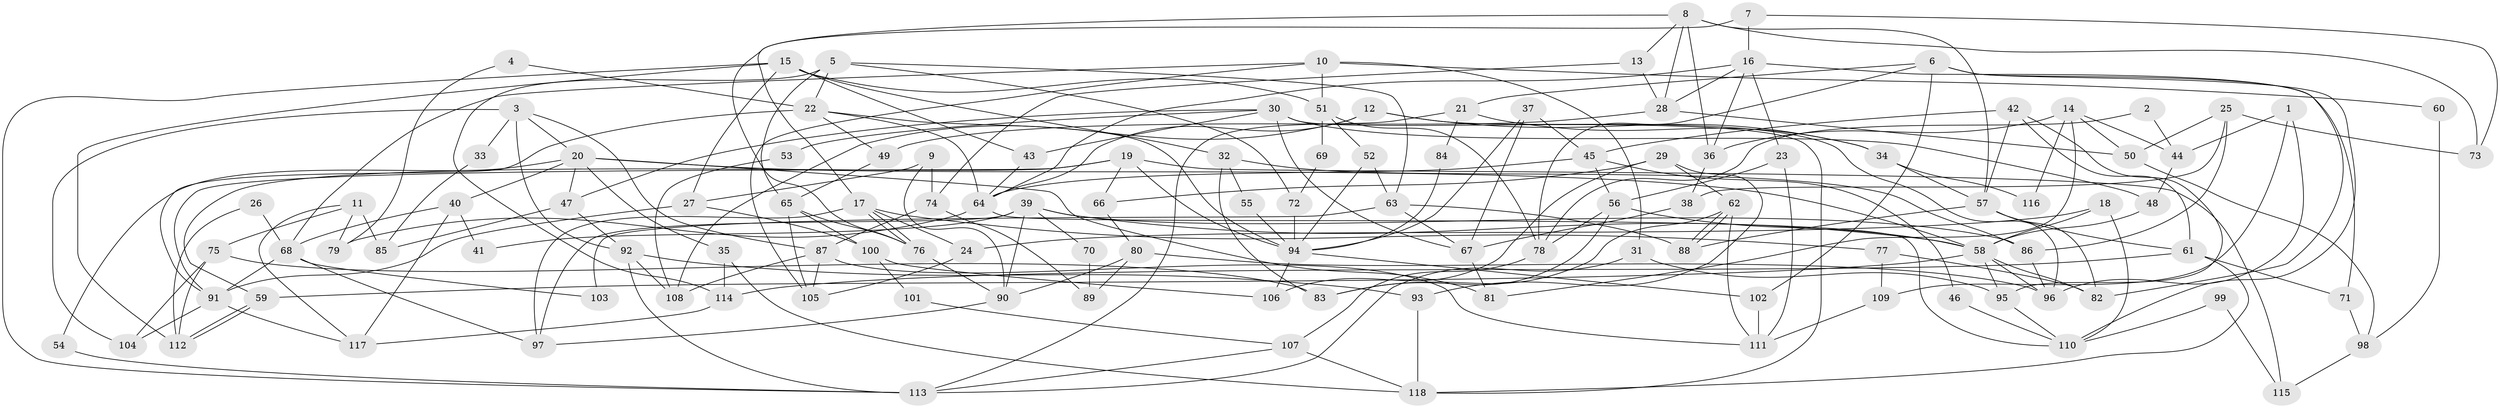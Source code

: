 // coarse degree distribution, {5: 0.1267605633802817, 7: 0.04225352112676056, 6: 0.11267605633802817, 10: 0.028169014084507043, 12: 0.028169014084507043, 8: 0.028169014084507043, 9: 0.056338028169014086, 11: 0.014084507042253521, 13: 0.014084507042253521, 2: 0.15492957746478872, 3: 0.19718309859154928, 4: 0.19718309859154928}
// Generated by graph-tools (version 1.1) at 2025/51/03/04/25 22:51:12]
// undirected, 118 vertices, 236 edges
graph export_dot {
  node [color=gray90,style=filled];
  1;
  2;
  3;
  4;
  5;
  6;
  7;
  8;
  9;
  10;
  11;
  12;
  13;
  14;
  15;
  16;
  17;
  18;
  19;
  20;
  21;
  22;
  23;
  24;
  25;
  26;
  27;
  28;
  29;
  30;
  31;
  32;
  33;
  34;
  35;
  36;
  37;
  38;
  39;
  40;
  41;
  42;
  43;
  44;
  45;
  46;
  47;
  48;
  49;
  50;
  51;
  52;
  53;
  54;
  55;
  56;
  57;
  58;
  59;
  60;
  61;
  62;
  63;
  64;
  65;
  66;
  67;
  68;
  69;
  70;
  71;
  72;
  73;
  74;
  75;
  76;
  77;
  78;
  79;
  80;
  81;
  82;
  83;
  84;
  85;
  86;
  87;
  88;
  89;
  90;
  91;
  92;
  93;
  94;
  95;
  96;
  97;
  98;
  99;
  100;
  101;
  102;
  103;
  104;
  105;
  106;
  107;
  108;
  109;
  110;
  111;
  112;
  113;
  114;
  115;
  116;
  117;
  118;
  1 -- 44;
  1 -- 96;
  1 -- 109;
  2 -- 78;
  2 -- 44;
  3 -- 87;
  3 -- 20;
  3 -- 33;
  3 -- 92;
  3 -- 104;
  4 -- 79;
  4 -- 22;
  5 -- 65;
  5 -- 114;
  5 -- 22;
  5 -- 63;
  5 -- 72;
  6 -- 78;
  6 -- 82;
  6 -- 21;
  6 -- 102;
  6 -- 110;
  7 -- 16;
  7 -- 76;
  7 -- 73;
  8 -- 73;
  8 -- 13;
  8 -- 17;
  8 -- 28;
  8 -- 36;
  8 -- 57;
  9 -- 27;
  9 -- 90;
  9 -- 74;
  10 -- 31;
  10 -- 51;
  10 -- 60;
  10 -- 68;
  10 -- 105;
  11 -- 117;
  11 -- 75;
  11 -- 79;
  11 -- 85;
  12 -- 108;
  12 -- 96;
  12 -- 34;
  12 -- 64;
  13 -- 74;
  13 -- 28;
  14 -- 81;
  14 -- 36;
  14 -- 44;
  14 -- 50;
  14 -- 116;
  15 -- 51;
  15 -- 112;
  15 -- 27;
  15 -- 32;
  15 -- 43;
  15 -- 113;
  16 -- 28;
  16 -- 64;
  16 -- 23;
  16 -- 36;
  16 -- 71;
  17 -- 76;
  17 -- 76;
  17 -- 24;
  17 -- 77;
  17 -- 97;
  18 -- 58;
  18 -- 110;
  18 -- 24;
  19 -- 66;
  19 -- 94;
  19 -- 59;
  19 -- 91;
  19 -- 115;
  20 -- 47;
  20 -- 58;
  20 -- 35;
  20 -- 40;
  20 -- 54;
  20 -- 81;
  21 -- 34;
  21 -- 84;
  21 -- 113;
  22 -- 64;
  22 -- 49;
  22 -- 91;
  22 -- 94;
  23 -- 56;
  23 -- 111;
  24 -- 105;
  25 -- 38;
  25 -- 86;
  25 -- 50;
  25 -- 73;
  26 -- 112;
  26 -- 68;
  27 -- 91;
  27 -- 100;
  28 -- 50;
  28 -- 49;
  29 -- 106;
  29 -- 62;
  29 -- 66;
  29 -- 93;
  30 -- 118;
  30 -- 43;
  30 -- 47;
  30 -- 48;
  30 -- 53;
  30 -- 67;
  31 -- 113;
  31 -- 95;
  32 -- 83;
  32 -- 55;
  32 -- 86;
  33 -- 85;
  34 -- 57;
  34 -- 116;
  35 -- 114;
  35 -- 118;
  36 -- 38;
  37 -- 67;
  37 -- 94;
  37 -- 45;
  38 -- 67;
  39 -- 90;
  39 -- 97;
  39 -- 41;
  39 -- 58;
  39 -- 70;
  39 -- 86;
  40 -- 68;
  40 -- 41;
  40 -- 117;
  42 -- 95;
  42 -- 57;
  42 -- 45;
  42 -- 61;
  43 -- 64;
  44 -- 48;
  45 -- 46;
  45 -- 56;
  45 -- 64;
  46 -- 110;
  47 -- 92;
  47 -- 85;
  48 -- 58;
  49 -- 65;
  50 -- 98;
  51 -- 52;
  51 -- 78;
  51 -- 69;
  52 -- 63;
  52 -- 94;
  53 -- 108;
  54 -- 113;
  55 -- 94;
  56 -- 58;
  56 -- 78;
  56 -- 83;
  57 -- 61;
  57 -- 82;
  57 -- 88;
  58 -- 59;
  58 -- 82;
  58 -- 95;
  58 -- 96;
  59 -- 112;
  59 -- 112;
  60 -- 98;
  61 -- 118;
  61 -- 71;
  61 -- 114;
  62 -- 88;
  62 -- 88;
  62 -- 111;
  62 -- 83;
  63 -- 88;
  63 -- 67;
  63 -- 103;
  64 -- 79;
  64 -- 110;
  65 -- 105;
  65 -- 76;
  65 -- 100;
  66 -- 80;
  67 -- 81;
  68 -- 91;
  68 -- 97;
  68 -- 103;
  69 -- 72;
  70 -- 89;
  71 -- 98;
  72 -- 94;
  74 -- 87;
  74 -- 89;
  75 -- 83;
  75 -- 104;
  75 -- 112;
  76 -- 90;
  77 -- 82;
  77 -- 109;
  78 -- 107;
  80 -- 90;
  80 -- 96;
  80 -- 89;
  84 -- 94;
  86 -- 96;
  87 -- 111;
  87 -- 105;
  87 -- 108;
  90 -- 97;
  91 -- 104;
  91 -- 117;
  92 -- 113;
  92 -- 93;
  92 -- 108;
  93 -- 118;
  94 -- 102;
  94 -- 106;
  95 -- 110;
  98 -- 115;
  99 -- 115;
  99 -- 110;
  100 -- 101;
  100 -- 106;
  101 -- 107;
  102 -- 111;
  107 -- 118;
  107 -- 113;
  109 -- 111;
  114 -- 117;
}
